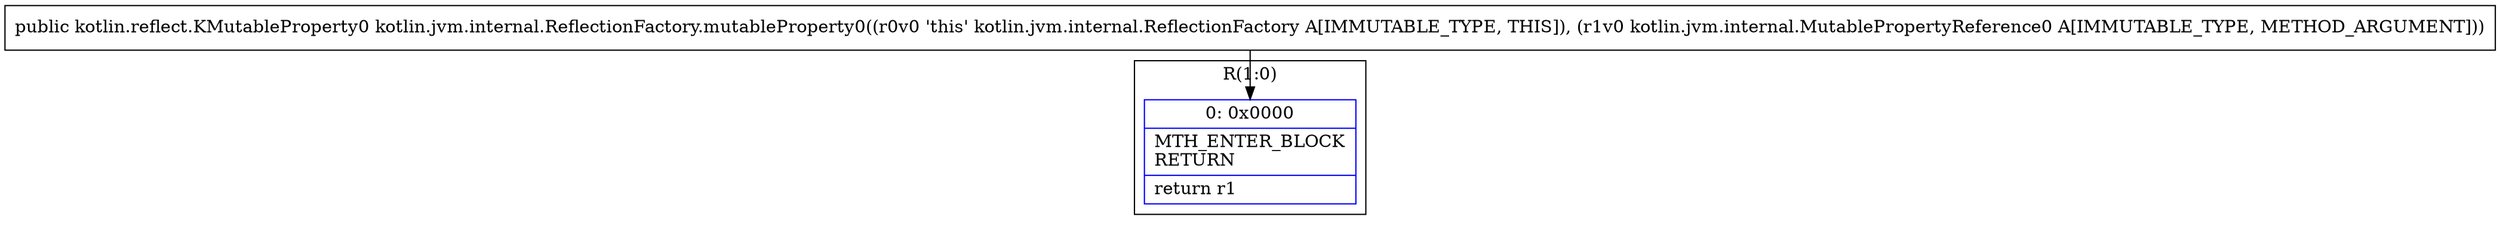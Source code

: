 digraph "CFG forkotlin.jvm.internal.ReflectionFactory.mutableProperty0(Lkotlin\/jvm\/internal\/MutablePropertyReference0;)Lkotlin\/reflect\/KMutableProperty0;" {
subgraph cluster_Region_609091137 {
label = "R(1:0)";
node [shape=record,color=blue];
Node_0 [shape=record,label="{0\:\ 0x0000|MTH_ENTER_BLOCK\lRETURN\l|return r1\l}"];
}
MethodNode[shape=record,label="{public kotlin.reflect.KMutableProperty0 kotlin.jvm.internal.ReflectionFactory.mutableProperty0((r0v0 'this' kotlin.jvm.internal.ReflectionFactory A[IMMUTABLE_TYPE, THIS]), (r1v0 kotlin.jvm.internal.MutablePropertyReference0 A[IMMUTABLE_TYPE, METHOD_ARGUMENT])) }"];
MethodNode -> Node_0;
}

